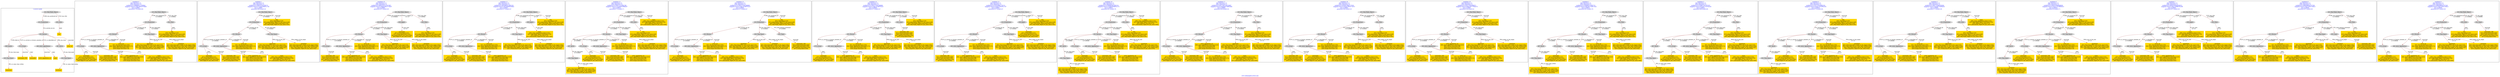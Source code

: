 digraph n0 {
fontcolor="blue"
remincross="true"
label="s18-s-indianapolis-artists.xml"
subgraph cluster_0 {
label="1-correct model"
n2[style="filled",color="white",fillcolor="lightgray",label="E12_Production1"];
n3[style="filled",color="white",fillcolor="lightgray",label="E21_Person1"];
n4[style="filled",color="white",fillcolor="lightgray",label="E69_Death1"];
n5[style="filled",color="white",fillcolor="lightgray",label="E74_Group1"];
n6[style="filled",color="white",fillcolor="lightgray",label="E82_Actor_Appellation1"];
n7[style="filled",color="white",fillcolor="lightgray",label="E67_Birth1"];
n8[shape="plaintext",style="filled",fillcolor="gold",label="artist_uri"];
n9[style="filled",color="white",fillcolor="lightgray",label="E22_Man-Made_Object1"];
n10[style="filled",color="white",fillcolor="lightgray",label="E35_Title1"];
n11[shape="plaintext",style="filled",fillcolor="gold",label="title"];
n12[style="filled",color="white",fillcolor="lightgray",label="E52_Time-Span1"];
n13[shape="plaintext",style="filled",fillcolor="gold",label="birthDate"];
n14[style="filled",color="white",fillcolor="lightgray",label="E52_Time-Span2"];
n15[shape="plaintext",style="filled",fillcolor="gold",label="deathDate"];
n16[shape="plaintext",style="filled",fillcolor="gold",label="nationality_URI"];
n17[shape="plaintext",style="filled",fillcolor="gold",label="nationality"];
n18[shape="plaintext",style="filled",fillcolor="gold",label="artist_appellation_uri"];
n19[shape="plaintext",style="filled",fillcolor="gold",label="name"];
}
subgraph cluster_1 {
label="candidate 0\nlink coherence:1.0\nnode coherence:1.0\nconfidence:0.5489684127438944\nmapping score:0.5788228042479648\ncost:13.99961\n-precision:0.79-recall:0.65"
n21[style="filled",color="white",fillcolor="lightgray",label="E12_Production1"];
n22[style="filled",color="white",fillcolor="lightgray",label="E21_Person1"];
n23[style="filled",color="white",fillcolor="lightgray",label="E52_Time-Span2"];
n24[style="filled",color="white",fillcolor="lightgray",label="E74_Group1"];
n25[style="filled",color="white",fillcolor="lightgray",label="E82_Actor_Appellation1"];
n26[style="filled",color="white",fillcolor="lightgray",label="E22_Man-Made_Object1"];
n27[style="filled",color="white",fillcolor="lightgray",label="E35_Title1"];
n28[shape="plaintext",style="filled",fillcolor="gold",label="nationality\n[E74_Group,label,0.537]\n[E74_Group,classLink,0.322]\n[E8_Acquisition,P3_has_note,0.082]\n[E30_Right,P3_has_note,0.059]"];
n29[shape="plaintext",style="filled",fillcolor="gold",label="deathDate\n[E52_Time-Span,P82b_end_of_the_end,0.532]\n[E52_Time-Span,P82_at_some_time_within,0.305]\n[E52_Time-Span,P82a_begin_of_the_begin,0.087]\n[E12_Production,P3_has_note,0.076]"];
n30[shape="plaintext",style="filled",fillcolor="gold",label="title\n[E35_Title,label,0.316]\n[E73_Information_Object,P3_has_note,0.249]\n[E22_Man-Made_Object,classLink,0.233]\n[E22_Man-Made_Object,P3_has_note,0.202]"];
n31[shape="plaintext",style="filled",fillcolor="gold",label="artist_appellation_uri\n[E82_Actor_Appellation,classLink,0.819]\n[E21_Person,classLink,0.08]\n[E39_Actor,classLink,0.057]\n[E38_Image,classLink,0.045]"];
n32[shape="plaintext",style="filled",fillcolor="gold",label="birthDate\n[E52_Time-Span,P82a_begin_of_the_begin,0.601]\n[E52_Time-Span,P82_at_some_time_within,0.296]\n[E52_Time-Span,P82b_end_of_the_end,0.059]\n[E33_Linguistic_Object,P3_has_note,0.045]"];
n33[shape="plaintext",style="filled",fillcolor="gold",label="name\n[E82_Actor_Appellation,label,0.555]\n[E22_Man-Made_Object,classLink,0.229]\n[E30_Right,P3_has_note,0.13]\n[E73_Information_Object,P3_has_note,0.085]"];
n34[shape="plaintext",style="filled",fillcolor="gold",label="artist_uri\n[E21_Person,classLink,0.363]\n[E82_Actor_Appellation,classLink,0.275]\n[E39_Actor,classLink,0.202]\n[E38_Image,classLink,0.16]"];
n35[shape="plaintext",style="filled",fillcolor="gold",label="nationality_URI\n[E74_Group,classLink,0.669]\n[E55_Type,classLink,0.193]\n[E57_Material,classLink,0.103]\n[E74_Group,label,0.036]"];
}
subgraph cluster_2 {
label="candidate 1\nlink coherence:1.0\nnode coherence:1.0\nconfidence:0.5385323181838275\nmapping score:0.5753441060612758\ncost:12.99967\n-precision:0.69-recall:0.53"
n37[style="filled",color="white",fillcolor="lightgray",label="E12_Production1"];
n38[style="filled",color="white",fillcolor="lightgray",label="E21_Person1"];
n39[style="filled",color="white",fillcolor="lightgray",label="E52_Time-Span2"];
n40[style="filled",color="white",fillcolor="lightgray",label="E74_Group1"];
n41[style="filled",color="white",fillcolor="lightgray",label="E82_Actor_Appellation1"];
n42[style="filled",color="white",fillcolor="lightgray",label="E22_Man-Made_Object1"];
n43[shape="plaintext",style="filled",fillcolor="gold",label="nationality\n[E74_Group,label,0.537]\n[E74_Group,classLink,0.322]\n[E8_Acquisition,P3_has_note,0.082]\n[E30_Right,P3_has_note,0.059]"];
n44[shape="plaintext",style="filled",fillcolor="gold",label="deathDate\n[E52_Time-Span,P82b_end_of_the_end,0.532]\n[E52_Time-Span,P82_at_some_time_within,0.305]\n[E52_Time-Span,P82a_begin_of_the_begin,0.087]\n[E12_Production,P3_has_note,0.076]"];
n45[shape="plaintext",style="filled",fillcolor="gold",label="title\n[E35_Title,label,0.316]\n[E73_Information_Object,P3_has_note,0.249]\n[E22_Man-Made_Object,classLink,0.233]\n[E22_Man-Made_Object,P3_has_note,0.202]"];
n46[shape="plaintext",style="filled",fillcolor="gold",label="artist_appellation_uri\n[E82_Actor_Appellation,classLink,0.819]\n[E21_Person,classLink,0.08]\n[E39_Actor,classLink,0.057]\n[E38_Image,classLink,0.045]"];
n47[shape="plaintext",style="filled",fillcolor="gold",label="birthDate\n[E52_Time-Span,P82a_begin_of_the_begin,0.601]\n[E52_Time-Span,P82_at_some_time_within,0.296]\n[E52_Time-Span,P82b_end_of_the_end,0.059]\n[E33_Linguistic_Object,P3_has_note,0.045]"];
n48[shape="plaintext",style="filled",fillcolor="gold",label="name\n[E82_Actor_Appellation,label,0.555]\n[E22_Man-Made_Object,classLink,0.229]\n[E30_Right,P3_has_note,0.13]\n[E73_Information_Object,P3_has_note,0.085]"];
n49[shape="plaintext",style="filled",fillcolor="gold",label="artist_uri\n[E21_Person,classLink,0.363]\n[E82_Actor_Appellation,classLink,0.275]\n[E39_Actor,classLink,0.202]\n[E38_Image,classLink,0.16]"];
n50[shape="plaintext",style="filled",fillcolor="gold",label="nationality_URI\n[E74_Group,classLink,0.669]\n[E55_Type,classLink,0.193]\n[E57_Material,classLink,0.103]\n[E74_Group,label,0.036]"];
}
subgraph cluster_3 {
label="candidate 10\nlink coherence:1.0\nnode coherence:1.0\nconfidence:0.48919797473357907\nmapping score:0.5380659915778597\ncost:14.99961\n-precision:0.67-recall:0.59"
n52[style="filled",color="white",fillcolor="lightgray",label="E12_Production1"];
n53[style="filled",color="white",fillcolor="lightgray",label="E21_Person1"];
n54[style="filled",color="white",fillcolor="lightgray",label="E52_Time-Span2"];
n55[style="filled",color="white",fillcolor="lightgray",label="E74_Group1"];
n56[style="filled",color="white",fillcolor="lightgray",label="E82_Actor_Appellation1"];
n57[style="filled",color="white",fillcolor="lightgray",label="E22_Man-Made_Object1"];
n58[style="filled",color="white",fillcolor="lightgray",label="E30_Right1"];
n59[style="filled",color="white",fillcolor="lightgray",label="E35_Title1"];
n60[shape="plaintext",style="filled",fillcolor="gold",label="deathDate\n[E52_Time-Span,P82b_end_of_the_end,0.532]\n[E52_Time-Span,P82_at_some_time_within,0.305]\n[E52_Time-Span,P82a_begin_of_the_begin,0.087]\n[E12_Production,P3_has_note,0.076]"];
n61[shape="plaintext",style="filled",fillcolor="gold",label="title\n[E35_Title,label,0.316]\n[E73_Information_Object,P3_has_note,0.249]\n[E22_Man-Made_Object,classLink,0.233]\n[E22_Man-Made_Object,P3_has_note,0.202]"];
n62[shape="plaintext",style="filled",fillcolor="gold",label="artist_appellation_uri\n[E82_Actor_Appellation,classLink,0.819]\n[E21_Person,classLink,0.08]\n[E39_Actor,classLink,0.057]\n[E38_Image,classLink,0.045]"];
n63[shape="plaintext",style="filled",fillcolor="gold",label="nationality\n[E74_Group,label,0.537]\n[E74_Group,classLink,0.322]\n[E8_Acquisition,P3_has_note,0.082]\n[E30_Right,P3_has_note,0.059]"];
n64[shape="plaintext",style="filled",fillcolor="gold",label="birthDate\n[E52_Time-Span,P82a_begin_of_the_begin,0.601]\n[E52_Time-Span,P82_at_some_time_within,0.296]\n[E52_Time-Span,P82b_end_of_the_end,0.059]\n[E33_Linguistic_Object,P3_has_note,0.045]"];
n65[shape="plaintext",style="filled",fillcolor="gold",label="name\n[E82_Actor_Appellation,label,0.555]\n[E22_Man-Made_Object,classLink,0.229]\n[E30_Right,P3_has_note,0.13]\n[E73_Information_Object,P3_has_note,0.085]"];
n66[shape="plaintext",style="filled",fillcolor="gold",label="artist_uri\n[E21_Person,classLink,0.363]\n[E82_Actor_Appellation,classLink,0.275]\n[E39_Actor,classLink,0.202]\n[E38_Image,classLink,0.16]"];
n67[shape="plaintext",style="filled",fillcolor="gold",label="nationality_URI\n[E74_Group,classLink,0.669]\n[E55_Type,classLink,0.193]\n[E57_Material,classLink,0.103]\n[E74_Group,label,0.036]"];
}
subgraph cluster_4 {
label="candidate 11\nlink coherence:1.0\nnode coherence:1.0\nconfidence:0.4853892012895228\nmapping score:0.536796400429841\ncost:13.99967\n-precision:0.57-recall:0.47"
n69[style="filled",color="white",fillcolor="lightgray",label="E12_Production1"];
n70[style="filled",color="white",fillcolor="lightgray",label="E21_Person1"];
n71[style="filled",color="white",fillcolor="lightgray",label="E52_Time-Span2"];
n72[style="filled",color="white",fillcolor="lightgray",label="E74_Group1"];
n73[style="filled",color="white",fillcolor="lightgray",label="E82_Actor_Appellation1"];
n74[style="filled",color="white",fillcolor="lightgray",label="E22_Man-Made_Object1"];
n75[style="filled",color="white",fillcolor="lightgray",label="E30_Right1"];
n76[shape="plaintext",style="filled",fillcolor="gold",label="nationality\n[E74_Group,label,0.537]\n[E74_Group,classLink,0.322]\n[E8_Acquisition,P3_has_note,0.082]\n[E30_Right,P3_has_note,0.059]"];
n77[shape="plaintext",style="filled",fillcolor="gold",label="deathDate\n[E52_Time-Span,P82b_end_of_the_end,0.532]\n[E52_Time-Span,P82_at_some_time_within,0.305]\n[E52_Time-Span,P82a_begin_of_the_begin,0.087]\n[E12_Production,P3_has_note,0.076]"];
n78[shape="plaintext",style="filled",fillcolor="gold",label="title\n[E35_Title,label,0.316]\n[E73_Information_Object,P3_has_note,0.249]\n[E22_Man-Made_Object,classLink,0.233]\n[E22_Man-Made_Object,P3_has_note,0.202]"];
n79[shape="plaintext",style="filled",fillcolor="gold",label="artist_appellation_uri\n[E82_Actor_Appellation,classLink,0.819]\n[E21_Person,classLink,0.08]\n[E39_Actor,classLink,0.057]\n[E38_Image,classLink,0.045]"];
n80[shape="plaintext",style="filled",fillcolor="gold",label="name\n[E82_Actor_Appellation,label,0.555]\n[E22_Man-Made_Object,classLink,0.229]\n[E30_Right,P3_has_note,0.13]\n[E73_Information_Object,P3_has_note,0.085]"];
n81[shape="plaintext",style="filled",fillcolor="gold",label="birthDate\n[E52_Time-Span,P82a_begin_of_the_begin,0.601]\n[E52_Time-Span,P82_at_some_time_within,0.296]\n[E52_Time-Span,P82b_end_of_the_end,0.059]\n[E33_Linguistic_Object,P3_has_note,0.045]"];
n82[shape="plaintext",style="filled",fillcolor="gold",label="artist_uri\n[E21_Person,classLink,0.363]\n[E82_Actor_Appellation,classLink,0.275]\n[E39_Actor,classLink,0.202]\n[E38_Image,classLink,0.16]"];
n83[shape="plaintext",style="filled",fillcolor="gold",label="nationality_URI\n[E74_Group,classLink,0.669]\n[E55_Type,classLink,0.193]\n[E57_Material,classLink,0.103]\n[E74_Group,label,0.036]"];
}
subgraph cluster_5 {
label="candidate 12\nlink coherence:1.0\nnode coherence:1.0\nconfidence:0.4798121232965789\nmapping score:0.5141040410988597\ncost:15.99953\n-precision:0.75-recall:0.71"
n85[style="filled",color="white",fillcolor="lightgray",label="E12_Production1"];
n86[style="filled",color="white",fillcolor="lightgray",label="E21_Person1"];
n87[style="filled",color="white",fillcolor="lightgray",label="E52_Time-Span2"];
n88[style="filled",color="white",fillcolor="lightgray",label="E67_Birth1"];
n89[style="filled",color="white",fillcolor="lightgray",label="E74_Group1"];
n90[style="filled",color="white",fillcolor="lightgray",label="E82_Actor_Appellation1"];
n91[style="filled",color="white",fillcolor="lightgray",label="E22_Man-Made_Object1"];
n92[style="filled",color="white",fillcolor="lightgray",label="E35_Title1"];
n93[style="filled",color="white",fillcolor="lightgray",label="E52_Time-Span1"];
n94[shape="plaintext",style="filled",fillcolor="gold",label="nationality\n[E74_Group,label,0.537]\n[E74_Group,classLink,0.322]\n[E8_Acquisition,P3_has_note,0.082]\n[E30_Right,P3_has_note,0.059]"];
n95[shape="plaintext",style="filled",fillcolor="gold",label="title\n[E35_Title,label,0.316]\n[E73_Information_Object,P3_has_note,0.249]\n[E22_Man-Made_Object,classLink,0.233]\n[E22_Man-Made_Object,P3_has_note,0.202]"];
n96[shape="plaintext",style="filled",fillcolor="gold",label="name\n[E82_Actor_Appellation,label,0.555]\n[E22_Man-Made_Object,classLink,0.229]\n[E30_Right,P3_has_note,0.13]\n[E73_Information_Object,P3_has_note,0.085]"];
n97[shape="plaintext",style="filled",fillcolor="gold",label="artist_appellation_uri\n[E82_Actor_Appellation,classLink,0.819]\n[E21_Person,classLink,0.08]\n[E39_Actor,classLink,0.057]\n[E38_Image,classLink,0.045]"];
n98[shape="plaintext",style="filled",fillcolor="gold",label="birthDate\n[E52_Time-Span,P82a_begin_of_the_begin,0.601]\n[E52_Time-Span,P82_at_some_time_within,0.296]\n[E52_Time-Span,P82b_end_of_the_end,0.059]\n[E33_Linguistic_Object,P3_has_note,0.045]"];
n99[shape="plaintext",style="filled",fillcolor="gold",label="artist_uri\n[E21_Person,classLink,0.363]\n[E82_Actor_Appellation,classLink,0.275]\n[E39_Actor,classLink,0.202]\n[E38_Image,classLink,0.16]"];
n100[shape="plaintext",style="filled",fillcolor="gold",label="nationality_URI\n[E74_Group,classLink,0.669]\n[E55_Type,classLink,0.193]\n[E57_Material,classLink,0.103]\n[E74_Group,label,0.036]"];
n101[shape="plaintext",style="filled",fillcolor="gold",label="deathDate\n[E52_Time-Span,P82b_end_of_the_end,0.532]\n[E52_Time-Span,P82_at_some_time_within,0.305]\n[E52_Time-Span,P82a_begin_of_the_begin,0.087]\n[E12_Production,P3_has_note,0.076]"];
}
subgraph cluster_6 {
label="candidate 13\nlink coherence:1.0\nnode coherence:1.0\nconfidence:0.47902271091066895\nmapping score:0.534674236970223\ncost:13.99962\n-precision:0.57-recall:0.47"
n103[style="filled",color="white",fillcolor="lightgray",label="E12_Production1"];
n104[style="filled",color="white",fillcolor="lightgray",label="E21_Person1"];
n105[style="filled",color="white",fillcolor="lightgray",label="E52_Time-Span2"];
n106[style="filled",color="white",fillcolor="lightgray",label="E55_Type1"];
n107[style="filled",color="white",fillcolor="lightgray",label="E74_Group1"];
n108[style="filled",color="white",fillcolor="lightgray",label="E82_Actor_Appellation1"];
n109[style="filled",color="white",fillcolor="lightgray",label="E22_Man-Made_Object1"];
n110[shape="plaintext",style="filled",fillcolor="gold",label="nationality\n[E74_Group,label,0.537]\n[E74_Group,classLink,0.322]\n[E8_Acquisition,P3_has_note,0.082]\n[E30_Right,P3_has_note,0.059]"];
n111[shape="plaintext",style="filled",fillcolor="gold",label="deathDate\n[E52_Time-Span,P82b_end_of_the_end,0.532]\n[E52_Time-Span,P82_at_some_time_within,0.305]\n[E52_Time-Span,P82a_begin_of_the_begin,0.087]\n[E12_Production,P3_has_note,0.076]"];
n112[shape="plaintext",style="filled",fillcolor="gold",label="nationality_URI\n[E74_Group,classLink,0.669]\n[E55_Type,classLink,0.193]\n[E57_Material,classLink,0.103]\n[E74_Group,label,0.036]"];
n113[shape="plaintext",style="filled",fillcolor="gold",label="title\n[E35_Title,label,0.316]\n[E73_Information_Object,P3_has_note,0.249]\n[E22_Man-Made_Object,classLink,0.233]\n[E22_Man-Made_Object,P3_has_note,0.202]"];
n114[shape="plaintext",style="filled",fillcolor="gold",label="artist_appellation_uri\n[E82_Actor_Appellation,classLink,0.819]\n[E21_Person,classLink,0.08]\n[E39_Actor,classLink,0.057]\n[E38_Image,classLink,0.045]"];
n115[shape="plaintext",style="filled",fillcolor="gold",label="birthDate\n[E52_Time-Span,P82a_begin_of_the_begin,0.601]\n[E52_Time-Span,P82_at_some_time_within,0.296]\n[E52_Time-Span,P82b_end_of_the_end,0.059]\n[E33_Linguistic_Object,P3_has_note,0.045]"];
n116[shape="plaintext",style="filled",fillcolor="gold",label="name\n[E82_Actor_Appellation,label,0.555]\n[E22_Man-Made_Object,classLink,0.229]\n[E30_Right,P3_has_note,0.13]\n[E73_Information_Object,P3_has_note,0.085]"];
n117[shape="plaintext",style="filled",fillcolor="gold",label="artist_uri\n[E21_Person,classLink,0.363]\n[E82_Actor_Appellation,classLink,0.275]\n[E39_Actor,classLink,0.202]\n[E38_Image,classLink,0.16]"];
}
subgraph cluster_7 {
label="candidate 14\nlink coherence:1.0\nnode coherence:1.0\nconfidence:0.47902271091066895\nmapping score:0.534674236970223\ncost:13.99965\n-precision:0.57-recall:0.47"
n119[style="filled",color="white",fillcolor="lightgray",label="E12_Production1"];
n120[style="filled",color="white",fillcolor="lightgray",label="E21_Person1"];
n121[style="filled",color="white",fillcolor="lightgray",label="E52_Time-Span2"];
n122[style="filled",color="white",fillcolor="lightgray",label="E74_Group1"];
n123[style="filled",color="white",fillcolor="lightgray",label="E82_Actor_Appellation1"];
n124[style="filled",color="white",fillcolor="lightgray",label="E22_Man-Made_Object1"];
n125[style="filled",color="white",fillcolor="lightgray",label="E55_Type2"];
n126[shape="plaintext",style="filled",fillcolor="gold",label="nationality\n[E74_Group,label,0.537]\n[E74_Group,classLink,0.322]\n[E8_Acquisition,P3_has_note,0.082]\n[E30_Right,P3_has_note,0.059]"];
n127[shape="plaintext",style="filled",fillcolor="gold",label="deathDate\n[E52_Time-Span,P82b_end_of_the_end,0.532]\n[E52_Time-Span,P82_at_some_time_within,0.305]\n[E52_Time-Span,P82a_begin_of_the_begin,0.087]\n[E12_Production,P3_has_note,0.076]"];
n128[shape="plaintext",style="filled",fillcolor="gold",label="title\n[E35_Title,label,0.316]\n[E73_Information_Object,P3_has_note,0.249]\n[E22_Man-Made_Object,classLink,0.233]\n[E22_Man-Made_Object,P3_has_note,0.202]"];
n129[shape="plaintext",style="filled",fillcolor="gold",label="nationality_URI\n[E74_Group,classLink,0.669]\n[E55_Type,classLink,0.193]\n[E57_Material,classLink,0.103]\n[E74_Group,label,0.036]"];
n130[shape="plaintext",style="filled",fillcolor="gold",label="artist_appellation_uri\n[E82_Actor_Appellation,classLink,0.819]\n[E21_Person,classLink,0.08]\n[E39_Actor,classLink,0.057]\n[E38_Image,classLink,0.045]"];
n131[shape="plaintext",style="filled",fillcolor="gold",label="birthDate\n[E52_Time-Span,P82a_begin_of_the_begin,0.601]\n[E52_Time-Span,P82_at_some_time_within,0.296]\n[E52_Time-Span,P82b_end_of_the_end,0.059]\n[E33_Linguistic_Object,P3_has_note,0.045]"];
n132[shape="plaintext",style="filled",fillcolor="gold",label="name\n[E82_Actor_Appellation,label,0.555]\n[E22_Man-Made_Object,classLink,0.229]\n[E30_Right,P3_has_note,0.13]\n[E73_Information_Object,P3_has_note,0.085]"];
n133[shape="plaintext",style="filled",fillcolor="gold",label="artist_uri\n[E21_Person,classLink,0.363]\n[E82_Actor_Appellation,classLink,0.275]\n[E39_Actor,classLink,0.202]\n[E38_Image,classLink,0.16]"];
}
subgraph cluster_8 {
label="candidate 15\nlink coherence:1.0\nnode coherence:1.0\nconfidence:0.4787618801735121\nmapping score:0.5345872933911707\ncost:13.99967\n-precision:0.57-recall:0.47"
n135[style="filled",color="white",fillcolor="lightgray",label="E12_Production1"];
n136[style="filled",color="white",fillcolor="lightgray",label="E21_Person1"];
n137[style="filled",color="white",fillcolor="lightgray",label="E52_Time-Span2"];
n138[style="filled",color="white",fillcolor="lightgray",label="E74_Group1"];
n139[style="filled",color="white",fillcolor="lightgray",label="E82_Actor_Appellation1"];
n140[style="filled",color="white",fillcolor="lightgray",label="E22_Man-Made_Object1"];
n141[style="filled",color="white",fillcolor="lightgray",label="E30_Right1"];
n142[shape="plaintext",style="filled",fillcolor="gold",label="deathDate\n[E52_Time-Span,P82b_end_of_the_end,0.532]\n[E52_Time-Span,P82_at_some_time_within,0.305]\n[E52_Time-Span,P82a_begin_of_the_begin,0.087]\n[E12_Production,P3_has_note,0.076]"];
n143[shape="plaintext",style="filled",fillcolor="gold",label="title\n[E35_Title,label,0.316]\n[E73_Information_Object,P3_has_note,0.249]\n[E22_Man-Made_Object,classLink,0.233]\n[E22_Man-Made_Object,P3_has_note,0.202]"];
n144[shape="plaintext",style="filled",fillcolor="gold",label="artist_appellation_uri\n[E82_Actor_Appellation,classLink,0.819]\n[E21_Person,classLink,0.08]\n[E39_Actor,classLink,0.057]\n[E38_Image,classLink,0.045]"];
n145[shape="plaintext",style="filled",fillcolor="gold",label="nationality\n[E74_Group,label,0.537]\n[E74_Group,classLink,0.322]\n[E8_Acquisition,P3_has_note,0.082]\n[E30_Right,P3_has_note,0.059]"];
n146[shape="plaintext",style="filled",fillcolor="gold",label="birthDate\n[E52_Time-Span,P82a_begin_of_the_begin,0.601]\n[E52_Time-Span,P82_at_some_time_within,0.296]\n[E52_Time-Span,P82b_end_of_the_end,0.059]\n[E33_Linguistic_Object,P3_has_note,0.045]"];
n147[shape="plaintext",style="filled",fillcolor="gold",label="name\n[E82_Actor_Appellation,label,0.555]\n[E22_Man-Made_Object,classLink,0.229]\n[E30_Right,P3_has_note,0.13]\n[E73_Information_Object,P3_has_note,0.085]"];
n148[shape="plaintext",style="filled",fillcolor="gold",label="artist_uri\n[E21_Person,classLink,0.363]\n[E82_Actor_Appellation,classLink,0.275]\n[E39_Actor,classLink,0.202]\n[E38_Image,classLink,0.16]"];
n149[shape="plaintext",style="filled",fillcolor="gold",label="nationality_URI\n[E74_Group,classLink,0.669]\n[E55_Type,classLink,0.193]\n[E57_Material,classLink,0.103]\n[E74_Group,label,0.036]"];
}
subgraph cluster_9 {
label="candidate 16\nlink coherence:1.0\nnode coherence:1.0\nconfidence:0.47009091907695216\nmapping score:0.5108636396923174\ncost:15.99953\n-precision:0.81-recall:0.76"
n151[style="filled",color="white",fillcolor="lightgray",label="E12_Production1"];
n152[style="filled",color="white",fillcolor="lightgray",label="E21_Person1"];
n153[style="filled",color="white",fillcolor="lightgray",label="E52_Time-Span2"];
n154[style="filled",color="white",fillcolor="lightgray",label="E67_Birth1"];
n155[style="filled",color="white",fillcolor="lightgray",label="E74_Group1"];
n156[style="filled",color="white",fillcolor="lightgray",label="E82_Actor_Appellation1"];
n157[style="filled",color="white",fillcolor="lightgray",label="E22_Man-Made_Object1"];
n158[style="filled",color="white",fillcolor="lightgray",label="E35_Title1"];
n159[style="filled",color="white",fillcolor="lightgray",label="E52_Time-Span1"];
n160[shape="plaintext",style="filled",fillcolor="gold",label="nationality\n[E74_Group,label,0.537]\n[E74_Group,classLink,0.322]\n[E8_Acquisition,P3_has_note,0.082]\n[E30_Right,P3_has_note,0.059]"];
n161[shape="plaintext",style="filled",fillcolor="gold",label="deathDate\n[E52_Time-Span,P82b_end_of_the_end,0.532]\n[E52_Time-Span,P82_at_some_time_within,0.305]\n[E52_Time-Span,P82a_begin_of_the_begin,0.087]\n[E12_Production,P3_has_note,0.076]"];
n162[shape="plaintext",style="filled",fillcolor="gold",label="title\n[E35_Title,label,0.316]\n[E73_Information_Object,P3_has_note,0.249]\n[E22_Man-Made_Object,classLink,0.233]\n[E22_Man-Made_Object,P3_has_note,0.202]"];
n163[shape="plaintext",style="filled",fillcolor="gold",label="name\n[E82_Actor_Appellation,label,0.555]\n[E22_Man-Made_Object,classLink,0.229]\n[E30_Right,P3_has_note,0.13]\n[E73_Information_Object,P3_has_note,0.085]"];
n164[shape="plaintext",style="filled",fillcolor="gold",label="artist_appellation_uri\n[E82_Actor_Appellation,classLink,0.819]\n[E21_Person,classLink,0.08]\n[E39_Actor,classLink,0.057]\n[E38_Image,classLink,0.045]"];
n165[shape="plaintext",style="filled",fillcolor="gold",label="artist_uri\n[E21_Person,classLink,0.363]\n[E82_Actor_Appellation,classLink,0.275]\n[E39_Actor,classLink,0.202]\n[E38_Image,classLink,0.16]"];
n166[shape="plaintext",style="filled",fillcolor="gold",label="nationality_URI\n[E74_Group,classLink,0.669]\n[E55_Type,classLink,0.193]\n[E57_Material,classLink,0.103]\n[E74_Group,label,0.036]"];
n167[shape="plaintext",style="filled",fillcolor="gold",label="birthDate\n[E52_Time-Span,P82a_begin_of_the_begin,0.601]\n[E52_Time-Span,P82_at_some_time_within,0.296]\n[E52_Time-Span,P82b_end_of_the_end,0.059]\n[E33_Linguistic_Object,P3_has_note,0.045]"];
}
subgraph cluster_10 {
label="candidate 17\nlink coherence:1.0\nnode coherence:1.0\nconfidence:0.44571402794103887\nmapping score:0.5444046759803464\ncost:13.99961\n-precision:0.64-recall:0.53"
n169[style="filled",color="white",fillcolor="lightgray",label="E12_Production1"];
n170[style="filled",color="white",fillcolor="lightgray",label="E21_Person1"];
n171[style="filled",color="white",fillcolor="lightgray",label="E52_Time-Span2"];
n172[style="filled",color="white",fillcolor="lightgray",label="E74_Group1"];
n173[style="filled",color="white",fillcolor="lightgray",label="E82_Actor_Appellation1"];
n174[style="filled",color="white",fillcolor="lightgray",label="E22_Man-Made_Object1"];
n175[style="filled",color="white",fillcolor="lightgray",label="E35_Title1"];
n176[shape="plaintext",style="filled",fillcolor="gold",label="nationality\n[E74_Group,label,0.537]\n[E74_Group,classLink,0.322]\n[E8_Acquisition,P3_has_note,0.082]\n[E30_Right,P3_has_note,0.059]"];
n177[shape="plaintext",style="filled",fillcolor="gold",label="deathDate\n[E52_Time-Span,P82b_end_of_the_end,0.532]\n[E52_Time-Span,P82_at_some_time_within,0.305]\n[E52_Time-Span,P82a_begin_of_the_begin,0.087]\n[E12_Production,P3_has_note,0.076]"];
n178[shape="plaintext",style="filled",fillcolor="gold",label="title\n[E35_Title,label,0.316]\n[E73_Information_Object,P3_has_note,0.249]\n[E22_Man-Made_Object,classLink,0.233]\n[E22_Man-Made_Object,P3_has_note,0.202]"];
n179[shape="plaintext",style="filled",fillcolor="gold",label="artist_uri\n[E21_Person,classLink,0.363]\n[E82_Actor_Appellation,classLink,0.275]\n[E39_Actor,classLink,0.202]\n[E38_Image,classLink,0.16]"];
n180[shape="plaintext",style="filled",fillcolor="gold",label="birthDate\n[E52_Time-Span,P82a_begin_of_the_begin,0.601]\n[E52_Time-Span,P82_at_some_time_within,0.296]\n[E52_Time-Span,P82b_end_of_the_end,0.059]\n[E33_Linguistic_Object,P3_has_note,0.045]"];
n181[shape="plaintext",style="filled",fillcolor="gold",label="name\n[E82_Actor_Appellation,label,0.555]\n[E22_Man-Made_Object,classLink,0.229]\n[E30_Right,P3_has_note,0.13]\n[E73_Information_Object,P3_has_note,0.085]"];
n182[shape="plaintext",style="filled",fillcolor="gold",label="nationality_URI\n[E74_Group,classLink,0.669]\n[E55_Type,classLink,0.193]\n[E57_Material,classLink,0.103]\n[E74_Group,label,0.036]"];
n183[shape="plaintext",style="filled",fillcolor="gold",label="artist_appellation_uri\n[E82_Actor_Appellation,classLink,0.819]\n[E21_Person,classLink,0.08]\n[E39_Actor,classLink,0.057]\n[E38_Image,classLink,0.045]"];
}
subgraph cluster_11 {
label="candidate 18\nlink coherence:1.0\nnode coherence:1.0\nconfidence:0.4428412806727918\nmapping score:0.5434470935575972\ncost:13.99961\n-precision:0.64-recall:0.53"
n185[style="filled",color="white",fillcolor="lightgray",label="E12_Production1"];
n186[style="filled",color="white",fillcolor="lightgray",label="E21_Person1"];
n187[style="filled",color="white",fillcolor="lightgray",label="E52_Time-Span2"];
n188[style="filled",color="white",fillcolor="lightgray",label="E74_Group1"];
n189[style="filled",color="white",fillcolor="lightgray",label="E82_Actor_Appellation1"];
n190[style="filled",color="white",fillcolor="lightgray",label="E22_Man-Made_Object1"];
n191[style="filled",color="white",fillcolor="lightgray",label="E35_Title1"];
n192[shape="plaintext",style="filled",fillcolor="gold",label="deathDate\n[E52_Time-Span,P82b_end_of_the_end,0.532]\n[E52_Time-Span,P82_at_some_time_within,0.305]\n[E52_Time-Span,P82a_begin_of_the_begin,0.087]\n[E12_Production,P3_has_note,0.076]"];
n193[shape="plaintext",style="filled",fillcolor="gold",label="nationality_URI\n[E74_Group,classLink,0.669]\n[E55_Type,classLink,0.193]\n[E57_Material,classLink,0.103]\n[E74_Group,label,0.036]"];
n194[shape="plaintext",style="filled",fillcolor="gold",label="title\n[E35_Title,label,0.316]\n[E73_Information_Object,P3_has_note,0.249]\n[E22_Man-Made_Object,classLink,0.233]\n[E22_Man-Made_Object,P3_has_note,0.202]"];
n195[shape="plaintext",style="filled",fillcolor="gold",label="artist_appellation_uri\n[E82_Actor_Appellation,classLink,0.819]\n[E21_Person,classLink,0.08]\n[E39_Actor,classLink,0.057]\n[E38_Image,classLink,0.045]"];
n196[shape="plaintext",style="filled",fillcolor="gold",label="birthDate\n[E52_Time-Span,P82a_begin_of_the_begin,0.601]\n[E52_Time-Span,P82_at_some_time_within,0.296]\n[E52_Time-Span,P82b_end_of_the_end,0.059]\n[E33_Linguistic_Object,P3_has_note,0.045]"];
n197[shape="plaintext",style="filled",fillcolor="gold",label="name\n[E82_Actor_Appellation,label,0.555]\n[E22_Man-Made_Object,classLink,0.229]\n[E30_Right,P3_has_note,0.13]\n[E73_Information_Object,P3_has_note,0.085]"];
n198[shape="plaintext",style="filled",fillcolor="gold",label="nationality\n[E74_Group,label,0.537]\n[E74_Group,classLink,0.322]\n[E8_Acquisition,P3_has_note,0.082]\n[E30_Right,P3_has_note,0.059]"];
n199[shape="plaintext",style="filled",fillcolor="gold",label="artist_uri\n[E21_Person,classLink,0.363]\n[E82_Actor_Appellation,classLink,0.275]\n[E39_Actor,classLink,0.202]\n[E38_Image,classLink,0.16]"];
}
subgraph cluster_12 {
label="candidate 19\nlink coherence:1.0\nnode coherence:1.0\nconfidence:0.435277933380972\nmapping score:0.5409259777936574\ncost:12.99967\n-precision:0.54-recall:0.41"
n201[style="filled",color="white",fillcolor="lightgray",label="E12_Production1"];
n202[style="filled",color="white",fillcolor="lightgray",label="E21_Person1"];
n203[style="filled",color="white",fillcolor="lightgray",label="E52_Time-Span2"];
n204[style="filled",color="white",fillcolor="lightgray",label="E74_Group1"];
n205[style="filled",color="white",fillcolor="lightgray",label="E82_Actor_Appellation1"];
n206[style="filled",color="white",fillcolor="lightgray",label="E22_Man-Made_Object1"];
n207[shape="plaintext",style="filled",fillcolor="gold",label="nationality\n[E74_Group,label,0.537]\n[E74_Group,classLink,0.322]\n[E8_Acquisition,P3_has_note,0.082]\n[E30_Right,P3_has_note,0.059]"];
n208[shape="plaintext",style="filled",fillcolor="gold",label="deathDate\n[E52_Time-Span,P82b_end_of_the_end,0.532]\n[E52_Time-Span,P82_at_some_time_within,0.305]\n[E52_Time-Span,P82a_begin_of_the_begin,0.087]\n[E12_Production,P3_has_note,0.076]"];
n209[shape="plaintext",style="filled",fillcolor="gold",label="title\n[E35_Title,label,0.316]\n[E73_Information_Object,P3_has_note,0.249]\n[E22_Man-Made_Object,classLink,0.233]\n[E22_Man-Made_Object,P3_has_note,0.202]"];
n210[shape="plaintext",style="filled",fillcolor="gold",label="artist_uri\n[E21_Person,classLink,0.363]\n[E82_Actor_Appellation,classLink,0.275]\n[E39_Actor,classLink,0.202]\n[E38_Image,classLink,0.16]"];
n211[shape="plaintext",style="filled",fillcolor="gold",label="birthDate\n[E52_Time-Span,P82a_begin_of_the_begin,0.601]\n[E52_Time-Span,P82_at_some_time_within,0.296]\n[E52_Time-Span,P82b_end_of_the_end,0.059]\n[E33_Linguistic_Object,P3_has_note,0.045]"];
n212[shape="plaintext",style="filled",fillcolor="gold",label="name\n[E82_Actor_Appellation,label,0.555]\n[E22_Man-Made_Object,classLink,0.229]\n[E30_Right,P3_has_note,0.13]\n[E73_Information_Object,P3_has_note,0.085]"];
n213[shape="plaintext",style="filled",fillcolor="gold",label="nationality_URI\n[E74_Group,classLink,0.669]\n[E55_Type,classLink,0.193]\n[E57_Material,classLink,0.103]\n[E74_Group,label,0.036]"];
n214[shape="plaintext",style="filled",fillcolor="gold",label="artist_appellation_uri\n[E82_Actor_Appellation,classLink,0.819]\n[E21_Person,classLink,0.08]\n[E39_Actor,classLink,0.057]\n[E38_Image,classLink,0.045]"];
}
subgraph cluster_13 {
label="candidate 2\nlink coherence:1.0\nnode coherence:1.0\nconfidence:0.5206083374483774\nmapping score:0.5485361124827924\ncost:15.99953\n-precision:0.81-recall:0.76"
n216[style="filled",color="white",fillcolor="lightgray",label="E12_Production1"];
n217[style="filled",color="white",fillcolor="lightgray",label="E21_Person1"];
n218[style="filled",color="white",fillcolor="lightgray",label="E52_Time-Span2"];
n219[style="filled",color="white",fillcolor="lightgray",label="E67_Birth1"];
n220[style="filled",color="white",fillcolor="lightgray",label="E74_Group1"];
n221[style="filled",color="white",fillcolor="lightgray",label="E82_Actor_Appellation1"];
n222[style="filled",color="white",fillcolor="lightgray",label="E22_Man-Made_Object1"];
n223[style="filled",color="white",fillcolor="lightgray",label="E35_Title1"];
n224[style="filled",color="white",fillcolor="lightgray",label="E52_Time-Span1"];
n225[shape="plaintext",style="filled",fillcolor="gold",label="nationality\n[E74_Group,label,0.537]\n[E74_Group,classLink,0.322]\n[E8_Acquisition,P3_has_note,0.082]\n[E30_Right,P3_has_note,0.059]"];
n226[shape="plaintext",style="filled",fillcolor="gold",label="title\n[E35_Title,label,0.316]\n[E73_Information_Object,P3_has_note,0.249]\n[E22_Man-Made_Object,classLink,0.233]\n[E22_Man-Made_Object,P3_has_note,0.202]"];
n227[shape="plaintext",style="filled",fillcolor="gold",label="artist_appellation_uri\n[E82_Actor_Appellation,classLink,0.819]\n[E21_Person,classLink,0.08]\n[E39_Actor,classLink,0.057]\n[E38_Image,classLink,0.045]"];
n228[shape="plaintext",style="filled",fillcolor="gold",label="birthDate\n[E52_Time-Span,P82a_begin_of_the_begin,0.601]\n[E52_Time-Span,P82_at_some_time_within,0.296]\n[E52_Time-Span,P82b_end_of_the_end,0.059]\n[E33_Linguistic_Object,P3_has_note,0.045]"];
n229[shape="plaintext",style="filled",fillcolor="gold",label="name\n[E82_Actor_Appellation,label,0.555]\n[E22_Man-Made_Object,classLink,0.229]\n[E30_Right,P3_has_note,0.13]\n[E73_Information_Object,P3_has_note,0.085]"];
n230[shape="plaintext",style="filled",fillcolor="gold",label="artist_uri\n[E21_Person,classLink,0.363]\n[E82_Actor_Appellation,classLink,0.275]\n[E39_Actor,classLink,0.202]\n[E38_Image,classLink,0.16]"];
n231[shape="plaintext",style="filled",fillcolor="gold",label="nationality_URI\n[E74_Group,classLink,0.669]\n[E55_Type,classLink,0.193]\n[E57_Material,classLink,0.103]\n[E74_Group,label,0.036]"];
n232[shape="plaintext",style="filled",fillcolor="gold",label="deathDate\n[E52_Time-Span,P82b_end_of_the_end,0.532]\n[E52_Time-Span,P82_at_some_time_within,0.305]\n[E52_Time-Span,P82a_begin_of_the_begin,0.087]\n[E12_Production,P3_has_note,0.076]"];
}
subgraph cluster_14 {
label="candidate 3\nlink coherence:1.0\nnode coherence:1.0\nconfidence:0.5108871332287507\nmapping score:0.5452957110762502\ncost:15.99953\n-precision:0.88-recall:0.82"
n234[style="filled",color="white",fillcolor="lightgray",label="E12_Production1"];
n235[style="filled",color="white",fillcolor="lightgray",label="E21_Person1"];
n236[style="filled",color="white",fillcolor="lightgray",label="E52_Time-Span2"];
n237[style="filled",color="white",fillcolor="lightgray",label="E67_Birth1"];
n238[style="filled",color="white",fillcolor="lightgray",label="E74_Group1"];
n239[style="filled",color="white",fillcolor="lightgray",label="E82_Actor_Appellation1"];
n240[style="filled",color="white",fillcolor="lightgray",label="E22_Man-Made_Object1"];
n241[style="filled",color="white",fillcolor="lightgray",label="E35_Title1"];
n242[style="filled",color="white",fillcolor="lightgray",label="E52_Time-Span1"];
n243[shape="plaintext",style="filled",fillcolor="gold",label="nationality\n[E74_Group,label,0.537]\n[E74_Group,classLink,0.322]\n[E8_Acquisition,P3_has_note,0.082]\n[E30_Right,P3_has_note,0.059]"];
n244[shape="plaintext",style="filled",fillcolor="gold",label="deathDate\n[E52_Time-Span,P82b_end_of_the_end,0.532]\n[E52_Time-Span,P82_at_some_time_within,0.305]\n[E52_Time-Span,P82a_begin_of_the_begin,0.087]\n[E12_Production,P3_has_note,0.076]"];
n245[shape="plaintext",style="filled",fillcolor="gold",label="title\n[E35_Title,label,0.316]\n[E73_Information_Object,P3_has_note,0.249]\n[E22_Man-Made_Object,classLink,0.233]\n[E22_Man-Made_Object,P3_has_note,0.202]"];
n246[shape="plaintext",style="filled",fillcolor="gold",label="artist_appellation_uri\n[E82_Actor_Appellation,classLink,0.819]\n[E21_Person,classLink,0.08]\n[E39_Actor,classLink,0.057]\n[E38_Image,classLink,0.045]"];
n247[shape="plaintext",style="filled",fillcolor="gold",label="name\n[E82_Actor_Appellation,label,0.555]\n[E22_Man-Made_Object,classLink,0.229]\n[E30_Right,P3_has_note,0.13]\n[E73_Information_Object,P3_has_note,0.085]"];
n248[shape="plaintext",style="filled",fillcolor="gold",label="artist_uri\n[E21_Person,classLink,0.363]\n[E82_Actor_Appellation,classLink,0.275]\n[E39_Actor,classLink,0.202]\n[E38_Image,classLink,0.16]"];
n249[shape="plaintext",style="filled",fillcolor="gold",label="nationality_URI\n[E74_Group,classLink,0.669]\n[E55_Type,classLink,0.193]\n[E57_Material,classLink,0.103]\n[E74_Group,label,0.036]"];
n250[shape="plaintext",style="filled",fillcolor="gold",label="birthDate\n[E52_Time-Span,P82a_begin_of_the_begin,0.601]\n[E52_Time-Span,P82_at_some_time_within,0.296]\n[E52_Time-Span,P82b_end_of_the_end,0.059]\n[E33_Linguistic_Object,P3_has_note,0.045]"];
}
subgraph cluster_15 {
label="candidate 4\nlink coherence:1.0\nnode coherence:1.0\nconfidence:0.5101722428883105\nmapping score:0.5450574142961035\ncost:14.99959\n-precision:0.73-recall:0.65"
n252[style="filled",color="white",fillcolor="lightgray",label="E12_Production1"];
n253[style="filled",color="white",fillcolor="lightgray",label="E21_Person1"];
n254[style="filled",color="white",fillcolor="lightgray",label="E52_Time-Span2"];
n255[style="filled",color="white",fillcolor="lightgray",label="E67_Birth1"];
n256[style="filled",color="white",fillcolor="lightgray",label="E74_Group1"];
n257[style="filled",color="white",fillcolor="lightgray",label="E82_Actor_Appellation1"];
n258[style="filled",color="white",fillcolor="lightgray",label="E22_Man-Made_Object1"];
n259[style="filled",color="white",fillcolor="lightgray",label="E52_Time-Span1"];
n260[shape="plaintext",style="filled",fillcolor="gold",label="nationality\n[E74_Group,label,0.537]\n[E74_Group,classLink,0.322]\n[E8_Acquisition,P3_has_note,0.082]\n[E30_Right,P3_has_note,0.059]"];
n261[shape="plaintext",style="filled",fillcolor="gold",label="title\n[E35_Title,label,0.316]\n[E73_Information_Object,P3_has_note,0.249]\n[E22_Man-Made_Object,classLink,0.233]\n[E22_Man-Made_Object,P3_has_note,0.202]"];
n262[shape="plaintext",style="filled",fillcolor="gold",label="artist_appellation_uri\n[E82_Actor_Appellation,classLink,0.819]\n[E21_Person,classLink,0.08]\n[E39_Actor,classLink,0.057]\n[E38_Image,classLink,0.045]"];
n263[shape="plaintext",style="filled",fillcolor="gold",label="birthDate\n[E52_Time-Span,P82a_begin_of_the_begin,0.601]\n[E52_Time-Span,P82_at_some_time_within,0.296]\n[E52_Time-Span,P82b_end_of_the_end,0.059]\n[E33_Linguistic_Object,P3_has_note,0.045]"];
n264[shape="plaintext",style="filled",fillcolor="gold",label="name\n[E82_Actor_Appellation,label,0.555]\n[E22_Man-Made_Object,classLink,0.229]\n[E30_Right,P3_has_note,0.13]\n[E73_Information_Object,P3_has_note,0.085]"];
n265[shape="plaintext",style="filled",fillcolor="gold",label="artist_uri\n[E21_Person,classLink,0.363]\n[E82_Actor_Appellation,classLink,0.275]\n[E39_Actor,classLink,0.202]\n[E38_Image,classLink,0.16]"];
n266[shape="plaintext",style="filled",fillcolor="gold",label="nationality_URI\n[E74_Group,classLink,0.669]\n[E55_Type,classLink,0.193]\n[E57_Material,classLink,0.103]\n[E74_Group,label,0.036]"];
n267[shape="plaintext",style="filled",fillcolor="gold",label="deathDate\n[E52_Time-Span,P82b_end_of_the_end,0.532]\n[E52_Time-Span,P82_at_some_time_within,0.305]\n[E52_Time-Span,P82a_begin_of_the_begin,0.087]\n[E12_Production,P3_has_note,0.076]"];
}
subgraph cluster_16 {
label="candidate 5\nlink coherence:1.0\nnode coherence:1.0\nconfidence:0.5081721985920958\nmapping score:0.544390732864032\ncost:13.99961\n-precision:0.71-recall:0.59"
n269[style="filled",color="white",fillcolor="lightgray",label="E12_Production1"];
n270[style="filled",color="white",fillcolor="lightgray",label="E21_Person1"];
n271[style="filled",color="white",fillcolor="lightgray",label="E52_Time-Span2"];
n272[style="filled",color="white",fillcolor="lightgray",label="E74_Group1"];
n273[style="filled",color="white",fillcolor="lightgray",label="E82_Actor_Appellation1"];
n274[style="filled",color="white",fillcolor="lightgray",label="E22_Man-Made_Object1"];
n275[style="filled",color="white",fillcolor="lightgray",label="E35_Title1"];
n276[shape="plaintext",style="filled",fillcolor="gold",label="nationality\n[E74_Group,label,0.537]\n[E74_Group,classLink,0.322]\n[E8_Acquisition,P3_has_note,0.082]\n[E30_Right,P3_has_note,0.059]"];
n277[shape="plaintext",style="filled",fillcolor="gold",label="deathDate\n[E52_Time-Span,P82b_end_of_the_end,0.532]\n[E52_Time-Span,P82_at_some_time_within,0.305]\n[E52_Time-Span,P82a_begin_of_the_begin,0.087]\n[E12_Production,P3_has_note,0.076]"];
n278[shape="plaintext",style="filled",fillcolor="gold",label="title\n[E35_Title,label,0.316]\n[E73_Information_Object,P3_has_note,0.249]\n[E22_Man-Made_Object,classLink,0.233]\n[E22_Man-Made_Object,P3_has_note,0.202]"];
n279[shape="plaintext",style="filled",fillcolor="gold",label="name\n[E82_Actor_Appellation,label,0.555]\n[E22_Man-Made_Object,classLink,0.229]\n[E30_Right,P3_has_note,0.13]\n[E73_Information_Object,P3_has_note,0.085]"];
n280[shape="plaintext",style="filled",fillcolor="gold",label="artist_appellation_uri\n[E82_Actor_Appellation,classLink,0.819]\n[E21_Person,classLink,0.08]\n[E39_Actor,classLink,0.057]\n[E38_Image,classLink,0.045]"];
n281[shape="plaintext",style="filled",fillcolor="gold",label="birthDate\n[E52_Time-Span,P82a_begin_of_the_begin,0.601]\n[E52_Time-Span,P82_at_some_time_within,0.296]\n[E52_Time-Span,P82b_end_of_the_end,0.059]\n[E33_Linguistic_Object,P3_has_note,0.045]"];
n282[shape="plaintext",style="filled",fillcolor="gold",label="artist_uri\n[E21_Person,classLink,0.363]\n[E82_Actor_Appellation,classLink,0.275]\n[E39_Actor,classLink,0.202]\n[E38_Image,classLink,0.16]"];
n283[shape="plaintext",style="filled",fillcolor="gold",label="nationality_URI\n[E74_Group,classLink,0.669]\n[E55_Type,classLink,0.193]\n[E57_Material,classLink,0.103]\n[E74_Group,label,0.036]"];
}
subgraph cluster_17 {
label="candidate 6\nlink coherence:1.0\nnode coherence:1.0\nconfidence:0.5004510386686838\nmapping score:0.5418170128895613\ncost:14.99959\n-precision:0.8-recall:0.71"
n285[style="filled",color="white",fillcolor="lightgray",label="E12_Production1"];
n286[style="filled",color="white",fillcolor="lightgray",label="E21_Person1"];
n287[style="filled",color="white",fillcolor="lightgray",label="E52_Time-Span2"];
n288[style="filled",color="white",fillcolor="lightgray",label="E67_Birth1"];
n289[style="filled",color="white",fillcolor="lightgray",label="E74_Group1"];
n290[style="filled",color="white",fillcolor="lightgray",label="E82_Actor_Appellation1"];
n291[style="filled",color="white",fillcolor="lightgray",label="E22_Man-Made_Object1"];
n292[style="filled",color="white",fillcolor="lightgray",label="E52_Time-Span1"];
n293[shape="plaintext",style="filled",fillcolor="gold",label="nationality\n[E74_Group,label,0.537]\n[E74_Group,classLink,0.322]\n[E8_Acquisition,P3_has_note,0.082]\n[E30_Right,P3_has_note,0.059]"];
n294[shape="plaintext",style="filled",fillcolor="gold",label="deathDate\n[E52_Time-Span,P82b_end_of_the_end,0.532]\n[E52_Time-Span,P82_at_some_time_within,0.305]\n[E52_Time-Span,P82a_begin_of_the_begin,0.087]\n[E12_Production,P3_has_note,0.076]"];
n295[shape="plaintext",style="filled",fillcolor="gold",label="title\n[E35_Title,label,0.316]\n[E73_Information_Object,P3_has_note,0.249]\n[E22_Man-Made_Object,classLink,0.233]\n[E22_Man-Made_Object,P3_has_note,0.202]"];
n296[shape="plaintext",style="filled",fillcolor="gold",label="artist_appellation_uri\n[E82_Actor_Appellation,classLink,0.819]\n[E21_Person,classLink,0.08]\n[E39_Actor,classLink,0.057]\n[E38_Image,classLink,0.045]"];
n297[shape="plaintext",style="filled",fillcolor="gold",label="name\n[E82_Actor_Appellation,label,0.555]\n[E22_Man-Made_Object,classLink,0.229]\n[E30_Right,P3_has_note,0.13]\n[E73_Information_Object,P3_has_note,0.085]"];
n298[shape="plaintext",style="filled",fillcolor="gold",label="artist_uri\n[E21_Person,classLink,0.363]\n[E82_Actor_Appellation,classLink,0.275]\n[E39_Actor,classLink,0.202]\n[E38_Image,classLink,0.16]"];
n299[shape="plaintext",style="filled",fillcolor="gold",label="nationality_URI\n[E74_Group,classLink,0.669]\n[E55_Type,classLink,0.193]\n[E57_Material,classLink,0.103]\n[E74_Group,label,0.036]"];
n300[shape="plaintext",style="filled",fillcolor="gold",label="birthDate\n[E52_Time-Span,P82a_begin_of_the_begin,0.601]\n[E52_Time-Span,P82_at_some_time_within,0.296]\n[E52_Time-Span,P82b_end_of_the_end,0.059]\n[E33_Linguistic_Object,P3_has_note,0.045]"];
}
subgraph cluster_18 {
label="candidate 7\nlink coherence:1.0\nnode coherence:1.0\nconfidence:0.49582529584958973\nmapping score:0.5402750986165299\ncost:14.99961\n-precision:0.67-recall:0.59"
n302[style="filled",color="white",fillcolor="lightgray",label="E12_Production1"];
n303[style="filled",color="white",fillcolor="lightgray",label="E21_Person1"];
n304[style="filled",color="white",fillcolor="lightgray",label="E52_Time-Span2"];
n305[style="filled",color="white",fillcolor="lightgray",label="E74_Group1"];
n306[style="filled",color="white",fillcolor="lightgray",label="E82_Actor_Appellation1"];
n307[style="filled",color="white",fillcolor="lightgray",label="E22_Man-Made_Object1"];
n308[style="filled",color="white",fillcolor="lightgray",label="E30_Right1"];
n309[style="filled",color="white",fillcolor="lightgray",label="E35_Title1"];
n310[shape="plaintext",style="filled",fillcolor="gold",label="nationality\n[E74_Group,label,0.537]\n[E74_Group,classLink,0.322]\n[E8_Acquisition,P3_has_note,0.082]\n[E30_Right,P3_has_note,0.059]"];
n311[shape="plaintext",style="filled",fillcolor="gold",label="deathDate\n[E52_Time-Span,P82b_end_of_the_end,0.532]\n[E52_Time-Span,P82_at_some_time_within,0.305]\n[E52_Time-Span,P82a_begin_of_the_begin,0.087]\n[E12_Production,P3_has_note,0.076]"];
n312[shape="plaintext",style="filled",fillcolor="gold",label="title\n[E35_Title,label,0.316]\n[E73_Information_Object,P3_has_note,0.249]\n[E22_Man-Made_Object,classLink,0.233]\n[E22_Man-Made_Object,P3_has_note,0.202]"];
n313[shape="plaintext",style="filled",fillcolor="gold",label="artist_appellation_uri\n[E82_Actor_Appellation,classLink,0.819]\n[E21_Person,classLink,0.08]\n[E39_Actor,classLink,0.057]\n[E38_Image,classLink,0.045]"];
n314[shape="plaintext",style="filled",fillcolor="gold",label="name\n[E82_Actor_Appellation,label,0.555]\n[E22_Man-Made_Object,classLink,0.229]\n[E30_Right,P3_has_note,0.13]\n[E73_Information_Object,P3_has_note,0.085]"];
n315[shape="plaintext",style="filled",fillcolor="gold",label="birthDate\n[E52_Time-Span,P82a_begin_of_the_begin,0.601]\n[E52_Time-Span,P82_at_some_time_within,0.296]\n[E52_Time-Span,P82b_end_of_the_end,0.059]\n[E33_Linguistic_Object,P3_has_note,0.045]"];
n316[shape="plaintext",style="filled",fillcolor="gold",label="artist_uri\n[E21_Person,classLink,0.363]\n[E82_Actor_Appellation,classLink,0.275]\n[E39_Actor,classLink,0.202]\n[E38_Image,classLink,0.16]"];
n317[shape="plaintext",style="filled",fillcolor="gold",label="nationality_URI\n[E74_Group,classLink,0.669]\n[E55_Type,classLink,0.193]\n[E57_Material,classLink,0.103]\n[E74_Group,label,0.036]"];
}
subgraph cluster_19 {
label="candidate 8\nlink coherence:1.0\nnode coherence:1.0\nconfidence:0.4894588054707359\nmapping score:0.538152935156912\ncost:14.99956\n-precision:0.67-recall:0.59"
n319[style="filled",color="white",fillcolor="lightgray",label="E12_Production1"];
n320[style="filled",color="white",fillcolor="lightgray",label="E21_Person1"];
n321[style="filled",color="white",fillcolor="lightgray",label="E52_Time-Span2"];
n322[style="filled",color="white",fillcolor="lightgray",label="E55_Type1"];
n323[style="filled",color="white",fillcolor="lightgray",label="E74_Group1"];
n324[style="filled",color="white",fillcolor="lightgray",label="E82_Actor_Appellation1"];
n325[style="filled",color="white",fillcolor="lightgray",label="E22_Man-Made_Object1"];
n326[style="filled",color="white",fillcolor="lightgray",label="E35_Title1"];
n327[shape="plaintext",style="filled",fillcolor="gold",label="nationality\n[E74_Group,label,0.537]\n[E74_Group,classLink,0.322]\n[E8_Acquisition,P3_has_note,0.082]\n[E30_Right,P3_has_note,0.059]"];
n328[shape="plaintext",style="filled",fillcolor="gold",label="deathDate\n[E52_Time-Span,P82b_end_of_the_end,0.532]\n[E52_Time-Span,P82_at_some_time_within,0.305]\n[E52_Time-Span,P82a_begin_of_the_begin,0.087]\n[E12_Production,P3_has_note,0.076]"];
n329[shape="plaintext",style="filled",fillcolor="gold",label="title\n[E35_Title,label,0.316]\n[E73_Information_Object,P3_has_note,0.249]\n[E22_Man-Made_Object,classLink,0.233]\n[E22_Man-Made_Object,P3_has_note,0.202]"];
n330[shape="plaintext",style="filled",fillcolor="gold",label="nationality_URI\n[E74_Group,classLink,0.669]\n[E55_Type,classLink,0.193]\n[E57_Material,classLink,0.103]\n[E74_Group,label,0.036]"];
n331[shape="plaintext",style="filled",fillcolor="gold",label="artist_appellation_uri\n[E82_Actor_Appellation,classLink,0.819]\n[E21_Person,classLink,0.08]\n[E39_Actor,classLink,0.057]\n[E38_Image,classLink,0.045]"];
n332[shape="plaintext",style="filled",fillcolor="gold",label="birthDate\n[E52_Time-Span,P82a_begin_of_the_begin,0.601]\n[E52_Time-Span,P82_at_some_time_within,0.296]\n[E52_Time-Span,P82b_end_of_the_end,0.059]\n[E33_Linguistic_Object,P3_has_note,0.045]"];
n333[shape="plaintext",style="filled",fillcolor="gold",label="name\n[E82_Actor_Appellation,label,0.555]\n[E22_Man-Made_Object,classLink,0.229]\n[E30_Right,P3_has_note,0.13]\n[E73_Information_Object,P3_has_note,0.085]"];
n334[shape="plaintext",style="filled",fillcolor="gold",label="artist_uri\n[E21_Person,classLink,0.363]\n[E82_Actor_Appellation,classLink,0.275]\n[E39_Actor,classLink,0.202]\n[E38_Image,classLink,0.16]"];
}
subgraph cluster_20 {
label="candidate 9\nlink coherence:1.0\nnode coherence:1.0\nconfidence:0.4894588054707359\nmapping score:0.538152935156912\ncost:14.99959\n-precision:0.67-recall:0.59"
n336[style="filled",color="white",fillcolor="lightgray",label="E12_Production1"];
n337[style="filled",color="white",fillcolor="lightgray",label="E21_Person1"];
n338[style="filled",color="white",fillcolor="lightgray",label="E52_Time-Span2"];
n339[style="filled",color="white",fillcolor="lightgray",label="E74_Group1"];
n340[style="filled",color="white",fillcolor="lightgray",label="E82_Actor_Appellation1"];
n341[style="filled",color="white",fillcolor="lightgray",label="E22_Man-Made_Object1"];
n342[style="filled",color="white",fillcolor="lightgray",label="E35_Title1"];
n343[style="filled",color="white",fillcolor="lightgray",label="E55_Type2"];
n344[shape="plaintext",style="filled",fillcolor="gold",label="nationality\n[E74_Group,label,0.537]\n[E74_Group,classLink,0.322]\n[E8_Acquisition,P3_has_note,0.082]\n[E30_Right,P3_has_note,0.059]"];
n345[shape="plaintext",style="filled",fillcolor="gold",label="deathDate\n[E52_Time-Span,P82b_end_of_the_end,0.532]\n[E52_Time-Span,P82_at_some_time_within,0.305]\n[E52_Time-Span,P82a_begin_of_the_begin,0.087]\n[E12_Production,P3_has_note,0.076]"];
n346[shape="plaintext",style="filled",fillcolor="gold",label="title\n[E35_Title,label,0.316]\n[E73_Information_Object,P3_has_note,0.249]\n[E22_Man-Made_Object,classLink,0.233]\n[E22_Man-Made_Object,P3_has_note,0.202]"];
n347[shape="plaintext",style="filled",fillcolor="gold",label="nationality_URI\n[E74_Group,classLink,0.669]\n[E55_Type,classLink,0.193]\n[E57_Material,classLink,0.103]\n[E74_Group,label,0.036]"];
n348[shape="plaintext",style="filled",fillcolor="gold",label="artist_appellation_uri\n[E82_Actor_Appellation,classLink,0.819]\n[E21_Person,classLink,0.08]\n[E39_Actor,classLink,0.057]\n[E38_Image,classLink,0.045]"];
n349[shape="plaintext",style="filled",fillcolor="gold",label="birthDate\n[E52_Time-Span,P82a_begin_of_the_begin,0.601]\n[E52_Time-Span,P82_at_some_time_within,0.296]\n[E52_Time-Span,P82b_end_of_the_end,0.059]\n[E33_Linguistic_Object,P3_has_note,0.045]"];
n350[shape="plaintext",style="filled",fillcolor="gold",label="name\n[E82_Actor_Appellation,label,0.555]\n[E22_Man-Made_Object,classLink,0.229]\n[E30_Right,P3_has_note,0.13]\n[E73_Information_Object,P3_has_note,0.085]"];
n351[shape="plaintext",style="filled",fillcolor="gold",label="artist_uri\n[E21_Person,classLink,0.363]\n[E82_Actor_Appellation,classLink,0.275]\n[E39_Actor,classLink,0.202]\n[E38_Image,classLink,0.16]"];
}
n2 -> n3[color="brown",fontcolor="black",label="P14_carried_out_by"]
n3 -> n4[color="brown",fontcolor="black",label="P100i_died_in"]
n3 -> n5[color="brown",fontcolor="black",label="P107i_is_current_or_former_member_of"]
n3 -> n6[color="brown",fontcolor="black",label="P131_is_identified_by"]
n3 -> n7[color="brown",fontcolor="black",label="P98i_was_born"]
n3 -> n8[color="brown",fontcolor="black",label="classLink"]
n9 -> n10[color="brown",fontcolor="black",label="P102_has_title"]
n9 -> n2[color="brown",fontcolor="black",label="P108i_was_produced_by"]
n10 -> n11[color="brown",fontcolor="black",label="label"]
n12 -> n13[color="brown",fontcolor="black",label="P82_at_some_time_within"]
n14 -> n15[color="brown",fontcolor="black",label="P82_at_some_time_within"]
n7 -> n12[color="brown",fontcolor="black",label="P4_has_time-span"]
n4 -> n14[color="brown",fontcolor="black",label="P4_has_time-span"]
n5 -> n16[color="brown",fontcolor="black",label="classLink"]
n5 -> n17[color="brown",fontcolor="black",label="label"]
n6 -> n18[color="brown",fontcolor="black",label="classLink"]
n6 -> n19[color="brown",fontcolor="black",label="label"]
n21 -> n22[color="brown",fontcolor="black",label="P14_carried_out_by\nw=0.99992"]
n21 -> n23[color="brown",fontcolor="black",label="P4_has_time-span\nw=0.99995"]
n22 -> n24[color="brown",fontcolor="black",label="P107i_is_current_or_former_member_of\nw=0.99996"]
n22 -> n25[color="brown",fontcolor="black",label="P131_is_identified_by\nw=0.99992"]
n26 -> n21[color="brown",fontcolor="black",label="P108i_was_produced_by\nw=0.99992"]
n26 -> n27[color="brown",fontcolor="black",label="P102_has_title\nw=0.99994"]
n24 -> n28[color="brown",fontcolor="black",label="label\nw=1.0"]
n23 -> n29[color="brown",fontcolor="black",label="P82b_end_of_the_end\nw=1.0"]
n27 -> n30[color="brown",fontcolor="black",label="label\nw=1.0"]
n25 -> n31[color="brown",fontcolor="black",label="classLink\nw=1.0"]
n23 -> n32[color="brown",fontcolor="black",label="P82a_begin_of_the_begin\nw=1.0"]
n25 -> n33[color="brown",fontcolor="black",label="label\nw=1.0"]
n22 -> n34[color="brown",fontcolor="black",label="classLink\nw=1.0"]
n24 -> n35[color="brown",fontcolor="black",label="classLink\nw=1.0"]
n37 -> n38[color="brown",fontcolor="black",label="P14_carried_out_by\nw=0.99992"]
n37 -> n39[color="brown",fontcolor="black",label="P4_has_time-span\nw=0.99995"]
n38 -> n40[color="brown",fontcolor="black",label="P107i_is_current_or_former_member_of\nw=0.99996"]
n38 -> n41[color="brown",fontcolor="black",label="P131_is_identified_by\nw=0.99992"]
n42 -> n37[color="brown",fontcolor="black",label="P108i_was_produced_by\nw=0.99992"]
n40 -> n43[color="brown",fontcolor="black",label="label\nw=1.0"]
n39 -> n44[color="brown",fontcolor="black",label="P82b_end_of_the_end\nw=1.0"]
n42 -> n45[color="brown",fontcolor="black",label="classLink\nw=1.0"]
n41 -> n46[color="brown",fontcolor="black",label="classLink\nw=1.0"]
n39 -> n47[color="brown",fontcolor="black",label="P82a_begin_of_the_begin\nw=1.0"]
n41 -> n48[color="brown",fontcolor="black",label="label\nw=1.0"]
n38 -> n49[color="brown",fontcolor="black",label="classLink\nw=1.0"]
n40 -> n50[color="brown",fontcolor="black",label="classLink\nw=1.0"]
n52 -> n53[color="brown",fontcolor="black",label="P14_carried_out_by\nw=0.99992"]
n52 -> n54[color="brown",fontcolor="black",label="P4_has_time-span\nw=0.99995"]
n53 -> n55[color="brown",fontcolor="black",label="P107i_is_current_or_former_member_of\nw=0.99996"]
n53 -> n56[color="brown",fontcolor="black",label="P131_is_identified_by\nw=0.99992"]
n57 -> n52[color="brown",fontcolor="black",label="P108i_was_produced_by\nw=0.99992"]
n57 -> n58[color="brown",fontcolor="black",label="P104_is_subject_to\nw=1.0"]
n57 -> n59[color="brown",fontcolor="black",label="P102_has_title\nw=0.99994"]
n54 -> n60[color="brown",fontcolor="black",label="P82b_end_of_the_end\nw=1.0"]
n59 -> n61[color="brown",fontcolor="black",label="label\nw=1.0"]
n56 -> n62[color="brown",fontcolor="black",label="classLink\nw=1.0"]
n58 -> n63[color="brown",fontcolor="black",label="P3_has_note\nw=1.0"]
n54 -> n64[color="brown",fontcolor="black",label="P82a_begin_of_the_begin\nw=1.0"]
n56 -> n65[color="brown",fontcolor="black",label="label\nw=1.0"]
n53 -> n66[color="brown",fontcolor="black",label="classLink\nw=1.0"]
n55 -> n67[color="brown",fontcolor="black",label="classLink\nw=1.0"]
n69 -> n70[color="brown",fontcolor="black",label="P14_carried_out_by\nw=0.99992"]
n69 -> n71[color="brown",fontcolor="black",label="P4_has_time-span\nw=0.99995"]
n70 -> n72[color="brown",fontcolor="black",label="P107i_is_current_or_former_member_of\nw=0.99996"]
n70 -> n73[color="brown",fontcolor="black",label="P131_is_identified_by\nw=0.99992"]
n74 -> n69[color="brown",fontcolor="black",label="P108i_was_produced_by\nw=0.99992"]
n74 -> n75[color="brown",fontcolor="black",label="P104_is_subject_to\nw=1.0"]
n72 -> n76[color="brown",fontcolor="black",label="label\nw=1.0"]
n71 -> n77[color="brown",fontcolor="black",label="P82b_end_of_the_end\nw=1.0"]
n74 -> n78[color="brown",fontcolor="black",label="classLink\nw=1.0"]
n73 -> n79[color="brown",fontcolor="black",label="classLink\nw=1.0"]
n75 -> n80[color="brown",fontcolor="black",label="P3_has_note\nw=1.0"]
n71 -> n81[color="brown",fontcolor="black",label="P82a_begin_of_the_begin\nw=1.0"]
n70 -> n82[color="brown",fontcolor="black",label="classLink\nw=1.0"]
n72 -> n83[color="brown",fontcolor="black",label="classLink\nw=1.0"]
n85 -> n86[color="brown",fontcolor="black",label="P14_carried_out_by\nw=0.99992"]
n85 -> n87[color="brown",fontcolor="black",label="P4_has_time-span\nw=0.99995"]
n86 -> n88[color="brown",fontcolor="black",label="P98i_was_born\nw=0.99995"]
n86 -> n89[color="brown",fontcolor="black",label="P107i_is_current_or_former_member_of\nw=0.99996"]
n86 -> n90[color="brown",fontcolor="black",label="P131_is_identified_by\nw=0.99992"]
n91 -> n85[color="brown",fontcolor="black",label="P108i_was_produced_by\nw=0.99992"]
n91 -> n92[color="brown",fontcolor="black",label="P102_has_title\nw=0.99994"]
n88 -> n93[color="brown",fontcolor="black",label="P4_has_time-span\nw=0.99997"]
n89 -> n94[color="brown",fontcolor="black",label="label\nw=1.0"]
n92 -> n95[color="brown",fontcolor="black",label="label\nw=1.0"]
n91 -> n96[color="brown",fontcolor="black",label="classLink\nw=1.0"]
n90 -> n97[color="brown",fontcolor="black",label="classLink\nw=1.0"]
n87 -> n98[color="brown",fontcolor="black",label="P82a_begin_of_the_begin\nw=1.0"]
n86 -> n99[color="brown",fontcolor="black",label="classLink\nw=1.0"]
n89 -> n100[color="brown",fontcolor="black",label="classLink\nw=1.0"]
n93 -> n101[color="brown",fontcolor="black",label="P82_at_some_time_within\nw=1.0"]
n103 -> n104[color="brown",fontcolor="black",label="P14_carried_out_by\nw=0.99992"]
n103 -> n105[color="brown",fontcolor="black",label="P4_has_time-span\nw=0.99995"]
n103 -> n106[color="brown",fontcolor="black",label="P32_used_general_technique\nw=0.99995"]
n104 -> n107[color="brown",fontcolor="black",label="P107i_is_current_or_former_member_of\nw=0.99996"]
n104 -> n108[color="brown",fontcolor="black",label="P131_is_identified_by\nw=0.99992"]
n109 -> n103[color="brown",fontcolor="black",label="P108i_was_produced_by\nw=0.99992"]
n107 -> n110[color="brown",fontcolor="black",label="label\nw=1.0"]
n105 -> n111[color="brown",fontcolor="black",label="P82b_end_of_the_end\nw=1.0"]
n106 -> n112[color="brown",fontcolor="black",label="classLink\nw=1.0"]
n109 -> n113[color="brown",fontcolor="black",label="classLink\nw=1.0"]
n108 -> n114[color="brown",fontcolor="black",label="classLink\nw=1.0"]
n105 -> n115[color="brown",fontcolor="black",label="P82a_begin_of_the_begin\nw=1.0"]
n108 -> n116[color="brown",fontcolor="black",label="label\nw=1.0"]
n104 -> n117[color="brown",fontcolor="black",label="classLink\nw=1.0"]
n119 -> n120[color="brown",fontcolor="black",label="P14_carried_out_by\nw=0.99992"]
n119 -> n121[color="brown",fontcolor="black",label="P4_has_time-span\nw=0.99995"]
n120 -> n122[color="brown",fontcolor="black",label="P107i_is_current_or_former_member_of\nw=0.99996"]
n120 -> n123[color="brown",fontcolor="black",label="P131_is_identified_by\nw=0.99992"]
n124 -> n119[color="brown",fontcolor="black",label="P108i_was_produced_by\nw=0.99992"]
n124 -> n125[color="brown",fontcolor="black",label="P2_has_type\nw=0.99998"]
n122 -> n126[color="brown",fontcolor="black",label="label\nw=1.0"]
n121 -> n127[color="brown",fontcolor="black",label="P82b_end_of_the_end\nw=1.0"]
n124 -> n128[color="brown",fontcolor="black",label="classLink\nw=1.0"]
n125 -> n129[color="brown",fontcolor="black",label="classLink\nw=1.0"]
n123 -> n130[color="brown",fontcolor="black",label="classLink\nw=1.0"]
n121 -> n131[color="brown",fontcolor="black",label="P82a_begin_of_the_begin\nw=1.0"]
n123 -> n132[color="brown",fontcolor="black",label="label\nw=1.0"]
n120 -> n133[color="brown",fontcolor="black",label="classLink\nw=1.0"]
n135 -> n136[color="brown",fontcolor="black",label="P14_carried_out_by\nw=0.99992"]
n135 -> n137[color="brown",fontcolor="black",label="P4_has_time-span\nw=0.99995"]
n136 -> n138[color="brown",fontcolor="black",label="P107i_is_current_or_former_member_of\nw=0.99996"]
n136 -> n139[color="brown",fontcolor="black",label="P131_is_identified_by\nw=0.99992"]
n140 -> n135[color="brown",fontcolor="black",label="P108i_was_produced_by\nw=0.99992"]
n140 -> n141[color="brown",fontcolor="black",label="P104_is_subject_to\nw=1.0"]
n137 -> n142[color="brown",fontcolor="black",label="P82b_end_of_the_end\nw=1.0"]
n140 -> n143[color="brown",fontcolor="black",label="classLink\nw=1.0"]
n139 -> n144[color="brown",fontcolor="black",label="classLink\nw=1.0"]
n141 -> n145[color="brown",fontcolor="black",label="P3_has_note\nw=1.0"]
n137 -> n146[color="brown",fontcolor="black",label="P82a_begin_of_the_begin\nw=1.0"]
n139 -> n147[color="brown",fontcolor="black",label="label\nw=1.0"]
n136 -> n148[color="brown",fontcolor="black",label="classLink\nw=1.0"]
n138 -> n149[color="brown",fontcolor="black",label="classLink\nw=1.0"]
n151 -> n152[color="brown",fontcolor="black",label="P14_carried_out_by\nw=0.99992"]
n151 -> n153[color="brown",fontcolor="black",label="P4_has_time-span\nw=0.99995"]
n152 -> n154[color="brown",fontcolor="black",label="P98i_was_born\nw=0.99995"]
n152 -> n155[color="brown",fontcolor="black",label="P107i_is_current_or_former_member_of\nw=0.99996"]
n152 -> n156[color="brown",fontcolor="black",label="P131_is_identified_by\nw=0.99992"]
n157 -> n151[color="brown",fontcolor="black",label="P108i_was_produced_by\nw=0.99992"]
n157 -> n158[color="brown",fontcolor="black",label="P102_has_title\nw=0.99994"]
n154 -> n159[color="brown",fontcolor="black",label="P4_has_time-span\nw=0.99997"]
n155 -> n160[color="brown",fontcolor="black",label="label\nw=1.0"]
n153 -> n161[color="brown",fontcolor="black",label="P82b_end_of_the_end\nw=1.0"]
n158 -> n162[color="brown",fontcolor="black",label="label\nw=1.0"]
n157 -> n163[color="brown",fontcolor="black",label="classLink\nw=1.0"]
n156 -> n164[color="brown",fontcolor="black",label="classLink\nw=1.0"]
n152 -> n165[color="brown",fontcolor="black",label="classLink\nw=1.0"]
n155 -> n166[color="brown",fontcolor="black",label="classLink\nw=1.0"]
n159 -> n167[color="brown",fontcolor="black",label="P82_at_some_time_within\nw=1.0"]
n169 -> n170[color="brown",fontcolor="black",label="P14_carried_out_by\nw=0.99992"]
n169 -> n171[color="brown",fontcolor="black",label="P4_has_time-span\nw=0.99995"]
n170 -> n172[color="brown",fontcolor="black",label="P107i_is_current_or_former_member_of\nw=0.99996"]
n170 -> n173[color="brown",fontcolor="black",label="P131_is_identified_by\nw=0.99992"]
n174 -> n169[color="brown",fontcolor="black",label="P108i_was_produced_by\nw=0.99992"]
n174 -> n175[color="brown",fontcolor="black",label="P102_has_title\nw=0.99994"]
n172 -> n176[color="brown",fontcolor="black",label="label\nw=1.0"]
n171 -> n177[color="brown",fontcolor="black",label="P82b_end_of_the_end\nw=1.0"]
n175 -> n178[color="brown",fontcolor="black",label="label\nw=1.0"]
n173 -> n179[color="brown",fontcolor="black",label="classLink\nw=1.0"]
n171 -> n180[color="brown",fontcolor="black",label="P82a_begin_of_the_begin\nw=1.0"]
n173 -> n181[color="brown",fontcolor="black",label="label\nw=1.0"]
n172 -> n182[color="brown",fontcolor="black",label="classLink\nw=1.0"]
n170 -> n183[color="brown",fontcolor="black",label="classLink\nw=1.0"]
n185 -> n186[color="brown",fontcolor="black",label="P14_carried_out_by\nw=0.99992"]
n185 -> n187[color="brown",fontcolor="black",label="P4_has_time-span\nw=0.99995"]
n186 -> n188[color="brown",fontcolor="black",label="P107i_is_current_or_former_member_of\nw=0.99996"]
n186 -> n189[color="brown",fontcolor="black",label="P131_is_identified_by\nw=0.99992"]
n190 -> n185[color="brown",fontcolor="black",label="P108i_was_produced_by\nw=0.99992"]
n190 -> n191[color="brown",fontcolor="black",label="P102_has_title\nw=0.99994"]
n187 -> n192[color="brown",fontcolor="black",label="P82b_end_of_the_end\nw=1.0"]
n188 -> n193[color="brown",fontcolor="black",label="label\nw=1.0"]
n191 -> n194[color="brown",fontcolor="black",label="label\nw=1.0"]
n189 -> n195[color="brown",fontcolor="black",label="classLink\nw=1.0"]
n187 -> n196[color="brown",fontcolor="black",label="P82a_begin_of_the_begin\nw=1.0"]
n189 -> n197[color="brown",fontcolor="black",label="label\nw=1.0"]
n188 -> n198[color="brown",fontcolor="black",label="classLink\nw=1.0"]
n186 -> n199[color="brown",fontcolor="black",label="classLink\nw=1.0"]
n201 -> n202[color="brown",fontcolor="black",label="P14_carried_out_by\nw=0.99992"]
n201 -> n203[color="brown",fontcolor="black",label="P4_has_time-span\nw=0.99995"]
n202 -> n204[color="brown",fontcolor="black",label="P107i_is_current_or_former_member_of\nw=0.99996"]
n202 -> n205[color="brown",fontcolor="black",label="P131_is_identified_by\nw=0.99992"]
n206 -> n201[color="brown",fontcolor="black",label="P108i_was_produced_by\nw=0.99992"]
n204 -> n207[color="brown",fontcolor="black",label="label\nw=1.0"]
n203 -> n208[color="brown",fontcolor="black",label="P82b_end_of_the_end\nw=1.0"]
n206 -> n209[color="brown",fontcolor="black",label="classLink\nw=1.0"]
n205 -> n210[color="brown",fontcolor="black",label="classLink\nw=1.0"]
n203 -> n211[color="brown",fontcolor="black",label="P82a_begin_of_the_begin\nw=1.0"]
n205 -> n212[color="brown",fontcolor="black",label="label\nw=1.0"]
n204 -> n213[color="brown",fontcolor="black",label="classLink\nw=1.0"]
n202 -> n214[color="brown",fontcolor="black",label="classLink\nw=1.0"]
n216 -> n217[color="brown",fontcolor="black",label="P14_carried_out_by\nw=0.99992"]
n216 -> n218[color="brown",fontcolor="black",label="P4_has_time-span\nw=0.99995"]
n217 -> n219[color="brown",fontcolor="black",label="P98i_was_born\nw=0.99995"]
n217 -> n220[color="brown",fontcolor="black",label="P107i_is_current_or_former_member_of\nw=0.99996"]
n217 -> n221[color="brown",fontcolor="black",label="P131_is_identified_by\nw=0.99992"]
n222 -> n216[color="brown",fontcolor="black",label="P108i_was_produced_by\nw=0.99992"]
n222 -> n223[color="brown",fontcolor="black",label="P102_has_title\nw=0.99994"]
n219 -> n224[color="brown",fontcolor="black",label="P4_has_time-span\nw=0.99997"]
n220 -> n225[color="brown",fontcolor="black",label="label\nw=1.0"]
n223 -> n226[color="brown",fontcolor="black",label="label\nw=1.0"]
n221 -> n227[color="brown",fontcolor="black",label="classLink\nw=1.0"]
n218 -> n228[color="brown",fontcolor="black",label="P82a_begin_of_the_begin\nw=1.0"]
n221 -> n229[color="brown",fontcolor="black",label="label\nw=1.0"]
n217 -> n230[color="brown",fontcolor="black",label="classLink\nw=1.0"]
n220 -> n231[color="brown",fontcolor="black",label="classLink\nw=1.0"]
n224 -> n232[color="brown",fontcolor="black",label="P82_at_some_time_within\nw=1.0"]
n234 -> n235[color="brown",fontcolor="black",label="P14_carried_out_by\nw=0.99992"]
n234 -> n236[color="brown",fontcolor="black",label="P4_has_time-span\nw=0.99995"]
n235 -> n237[color="brown",fontcolor="black",label="P98i_was_born\nw=0.99995"]
n235 -> n238[color="brown",fontcolor="black",label="P107i_is_current_or_former_member_of\nw=0.99996"]
n235 -> n239[color="brown",fontcolor="black",label="P131_is_identified_by\nw=0.99992"]
n240 -> n234[color="brown",fontcolor="black",label="P108i_was_produced_by\nw=0.99992"]
n240 -> n241[color="brown",fontcolor="black",label="P102_has_title\nw=0.99994"]
n237 -> n242[color="brown",fontcolor="black",label="P4_has_time-span\nw=0.99997"]
n238 -> n243[color="brown",fontcolor="black",label="label\nw=1.0"]
n236 -> n244[color="brown",fontcolor="black",label="P82b_end_of_the_end\nw=1.0"]
n241 -> n245[color="brown",fontcolor="black",label="label\nw=1.0"]
n239 -> n246[color="brown",fontcolor="black",label="classLink\nw=1.0"]
n239 -> n247[color="brown",fontcolor="black",label="label\nw=1.0"]
n235 -> n248[color="brown",fontcolor="black",label="classLink\nw=1.0"]
n238 -> n249[color="brown",fontcolor="black",label="classLink\nw=1.0"]
n242 -> n250[color="brown",fontcolor="black",label="P82_at_some_time_within\nw=1.0"]
n252 -> n253[color="brown",fontcolor="black",label="P14_carried_out_by\nw=0.99992"]
n252 -> n254[color="brown",fontcolor="black",label="P4_has_time-span\nw=0.99995"]
n253 -> n255[color="brown",fontcolor="black",label="P98i_was_born\nw=0.99995"]
n253 -> n256[color="brown",fontcolor="black",label="P107i_is_current_or_former_member_of\nw=0.99996"]
n253 -> n257[color="brown",fontcolor="black",label="P131_is_identified_by\nw=0.99992"]
n258 -> n252[color="brown",fontcolor="black",label="P108i_was_produced_by\nw=0.99992"]
n255 -> n259[color="brown",fontcolor="black",label="P4_has_time-span\nw=0.99997"]
n256 -> n260[color="brown",fontcolor="black",label="label\nw=1.0"]
n258 -> n261[color="brown",fontcolor="black",label="classLink\nw=1.0"]
n257 -> n262[color="brown",fontcolor="black",label="classLink\nw=1.0"]
n254 -> n263[color="brown",fontcolor="black",label="P82a_begin_of_the_begin\nw=1.0"]
n257 -> n264[color="brown",fontcolor="black",label="label\nw=1.0"]
n253 -> n265[color="brown",fontcolor="black",label="classLink\nw=1.0"]
n256 -> n266[color="brown",fontcolor="black",label="classLink\nw=1.0"]
n259 -> n267[color="brown",fontcolor="black",label="P82_at_some_time_within\nw=1.0"]
n269 -> n270[color="brown",fontcolor="black",label="P14_carried_out_by\nw=0.99992"]
n269 -> n271[color="brown",fontcolor="black",label="P4_has_time-span\nw=0.99995"]
n270 -> n272[color="brown",fontcolor="black",label="P107i_is_current_or_former_member_of\nw=0.99996"]
n270 -> n273[color="brown",fontcolor="black",label="P131_is_identified_by\nw=0.99992"]
n274 -> n269[color="brown",fontcolor="black",label="P108i_was_produced_by\nw=0.99992"]
n274 -> n275[color="brown",fontcolor="black",label="P102_has_title\nw=0.99994"]
n272 -> n276[color="brown",fontcolor="black",label="label\nw=1.0"]
n271 -> n277[color="brown",fontcolor="black",label="P82b_end_of_the_end\nw=1.0"]
n275 -> n278[color="brown",fontcolor="black",label="label\nw=1.0"]
n274 -> n279[color="brown",fontcolor="black",label="classLink\nw=1.0"]
n273 -> n280[color="brown",fontcolor="black",label="classLink\nw=1.0"]
n271 -> n281[color="brown",fontcolor="black",label="P82a_begin_of_the_begin\nw=1.0"]
n270 -> n282[color="brown",fontcolor="black",label="classLink\nw=1.0"]
n272 -> n283[color="brown",fontcolor="black",label="classLink\nw=1.0"]
n285 -> n286[color="brown",fontcolor="black",label="P14_carried_out_by\nw=0.99992"]
n285 -> n287[color="brown",fontcolor="black",label="P4_has_time-span\nw=0.99995"]
n286 -> n288[color="brown",fontcolor="black",label="P98i_was_born\nw=0.99995"]
n286 -> n289[color="brown",fontcolor="black",label="P107i_is_current_or_former_member_of\nw=0.99996"]
n286 -> n290[color="brown",fontcolor="black",label="P131_is_identified_by\nw=0.99992"]
n291 -> n285[color="brown",fontcolor="black",label="P108i_was_produced_by\nw=0.99992"]
n288 -> n292[color="brown",fontcolor="black",label="P4_has_time-span\nw=0.99997"]
n289 -> n293[color="brown",fontcolor="black",label="label\nw=1.0"]
n287 -> n294[color="brown",fontcolor="black",label="P82b_end_of_the_end\nw=1.0"]
n291 -> n295[color="brown",fontcolor="black",label="classLink\nw=1.0"]
n290 -> n296[color="brown",fontcolor="black",label="classLink\nw=1.0"]
n290 -> n297[color="brown",fontcolor="black",label="label\nw=1.0"]
n286 -> n298[color="brown",fontcolor="black",label="classLink\nw=1.0"]
n289 -> n299[color="brown",fontcolor="black",label="classLink\nw=1.0"]
n292 -> n300[color="brown",fontcolor="black",label="P82_at_some_time_within\nw=1.0"]
n302 -> n303[color="brown",fontcolor="black",label="P14_carried_out_by\nw=0.99992"]
n302 -> n304[color="brown",fontcolor="black",label="P4_has_time-span\nw=0.99995"]
n303 -> n305[color="brown",fontcolor="black",label="P107i_is_current_or_former_member_of\nw=0.99996"]
n303 -> n306[color="brown",fontcolor="black",label="P131_is_identified_by\nw=0.99992"]
n307 -> n302[color="brown",fontcolor="black",label="P108i_was_produced_by\nw=0.99992"]
n307 -> n308[color="brown",fontcolor="black",label="P104_is_subject_to\nw=1.0"]
n307 -> n309[color="brown",fontcolor="black",label="P102_has_title\nw=0.99994"]
n305 -> n310[color="brown",fontcolor="black",label="label\nw=1.0"]
n304 -> n311[color="brown",fontcolor="black",label="P82b_end_of_the_end\nw=1.0"]
n309 -> n312[color="brown",fontcolor="black",label="label\nw=1.0"]
n306 -> n313[color="brown",fontcolor="black",label="classLink\nw=1.0"]
n308 -> n314[color="brown",fontcolor="black",label="P3_has_note\nw=1.0"]
n304 -> n315[color="brown",fontcolor="black",label="P82a_begin_of_the_begin\nw=1.0"]
n303 -> n316[color="brown",fontcolor="black",label="classLink\nw=1.0"]
n305 -> n317[color="brown",fontcolor="black",label="classLink\nw=1.0"]
n319 -> n320[color="brown",fontcolor="black",label="P14_carried_out_by\nw=0.99992"]
n319 -> n321[color="brown",fontcolor="black",label="P4_has_time-span\nw=0.99995"]
n319 -> n322[color="brown",fontcolor="black",label="P32_used_general_technique\nw=0.99995"]
n320 -> n323[color="brown",fontcolor="black",label="P107i_is_current_or_former_member_of\nw=0.99996"]
n320 -> n324[color="brown",fontcolor="black",label="P131_is_identified_by\nw=0.99992"]
n325 -> n319[color="brown",fontcolor="black",label="P108i_was_produced_by\nw=0.99992"]
n325 -> n326[color="brown",fontcolor="black",label="P102_has_title\nw=0.99994"]
n323 -> n327[color="brown",fontcolor="black",label="label\nw=1.0"]
n321 -> n328[color="brown",fontcolor="black",label="P82b_end_of_the_end\nw=1.0"]
n326 -> n329[color="brown",fontcolor="black",label="label\nw=1.0"]
n322 -> n330[color="brown",fontcolor="black",label="classLink\nw=1.0"]
n324 -> n331[color="brown",fontcolor="black",label="classLink\nw=1.0"]
n321 -> n332[color="brown",fontcolor="black",label="P82a_begin_of_the_begin\nw=1.0"]
n324 -> n333[color="brown",fontcolor="black",label="label\nw=1.0"]
n320 -> n334[color="brown",fontcolor="black",label="classLink\nw=1.0"]
n336 -> n337[color="brown",fontcolor="black",label="P14_carried_out_by\nw=0.99992"]
n336 -> n338[color="brown",fontcolor="black",label="P4_has_time-span\nw=0.99995"]
n337 -> n339[color="brown",fontcolor="black",label="P107i_is_current_or_former_member_of\nw=0.99996"]
n337 -> n340[color="brown",fontcolor="black",label="P131_is_identified_by\nw=0.99992"]
n341 -> n336[color="brown",fontcolor="black",label="P108i_was_produced_by\nw=0.99992"]
n341 -> n342[color="brown",fontcolor="black",label="P102_has_title\nw=0.99994"]
n341 -> n343[color="brown",fontcolor="black",label="P2_has_type\nw=0.99998"]
n339 -> n344[color="brown",fontcolor="black",label="label\nw=1.0"]
n338 -> n345[color="brown",fontcolor="black",label="P82b_end_of_the_end\nw=1.0"]
n342 -> n346[color="brown",fontcolor="black",label="label\nw=1.0"]
n343 -> n347[color="brown",fontcolor="black",label="classLink\nw=1.0"]
n340 -> n348[color="brown",fontcolor="black",label="classLink\nw=1.0"]
n338 -> n349[color="brown",fontcolor="black",label="P82a_begin_of_the_begin\nw=1.0"]
n340 -> n350[color="brown",fontcolor="black",label="label\nw=1.0"]
n337 -> n351[color="brown",fontcolor="black",label="classLink\nw=1.0"]
}
